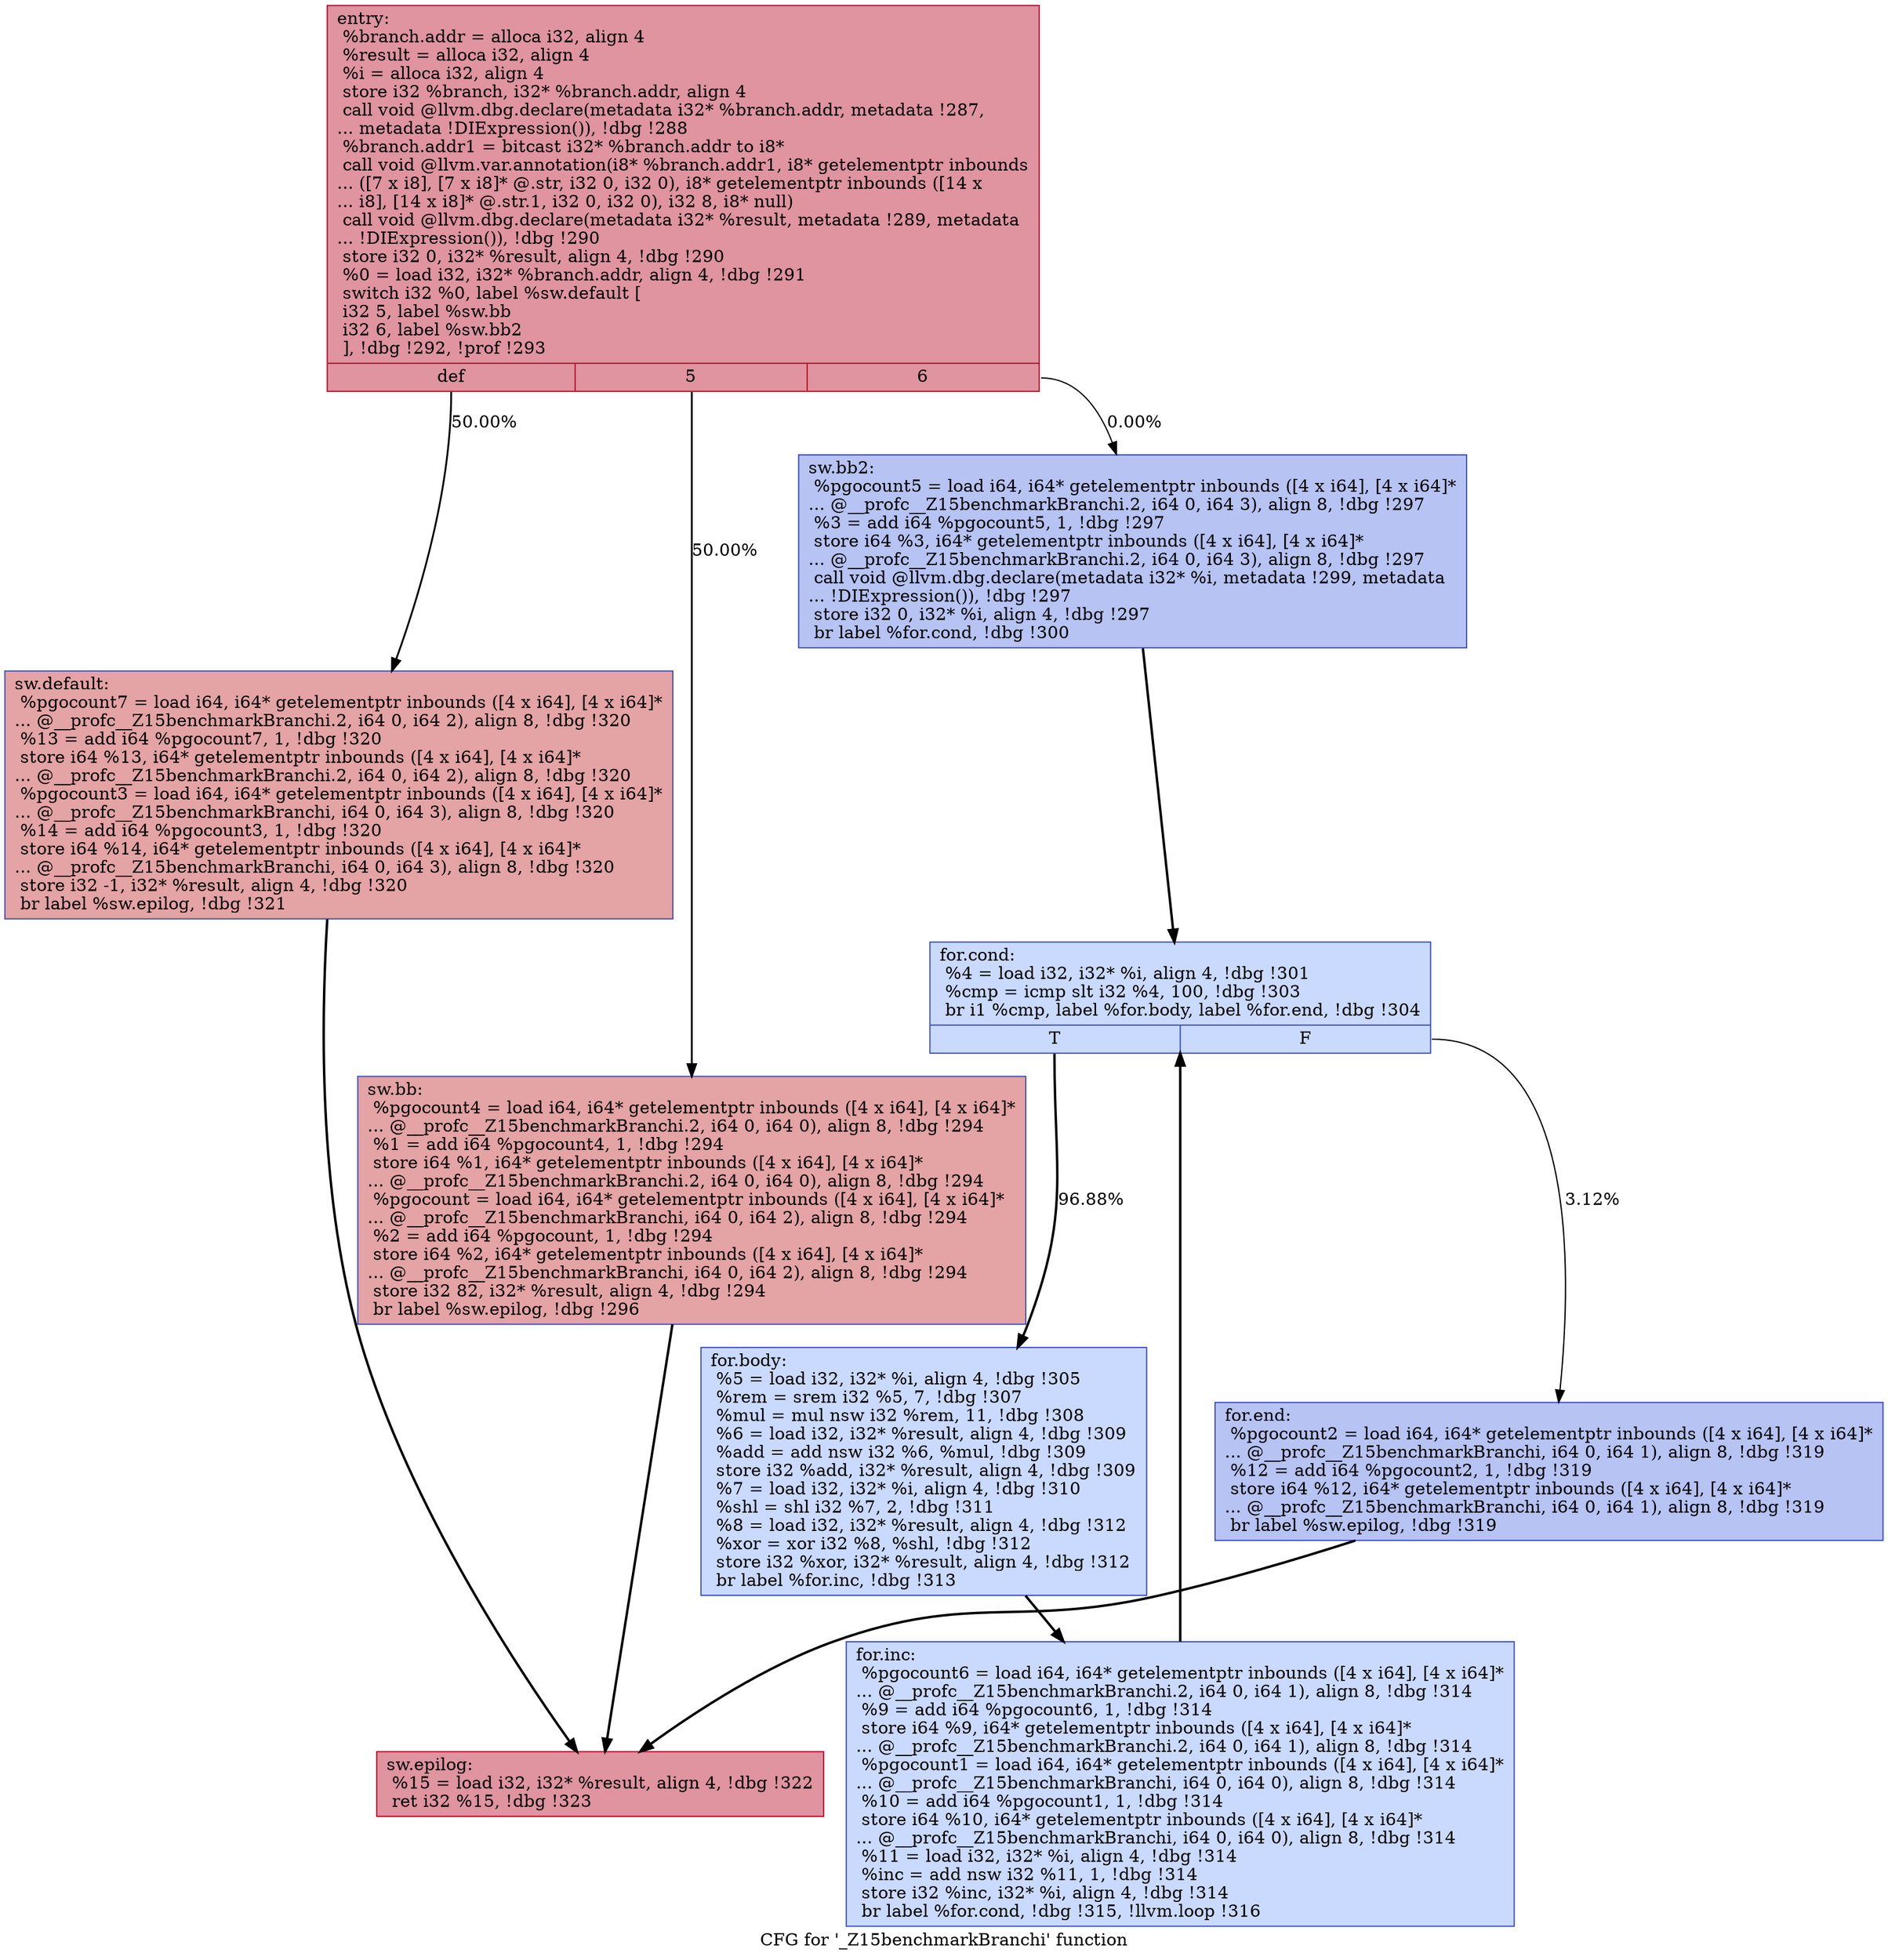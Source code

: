 digraph "CFG for '_Z15benchmarkBranchi' function" {
	label="CFG for '_Z15benchmarkBranchi' function";

	Node0x55d77d795d70 [shape=record,color="#b70d28ff", style=filled, fillcolor="#b70d2870",label="{entry:\l  %branch.addr = alloca i32, align 4\l  %result = alloca i32, align 4\l  %i = alloca i32, align 4\l  store i32 %branch, i32* %branch.addr, align 4\l  call void @llvm.dbg.declare(metadata i32* %branch.addr, metadata !287,\l... metadata !DIExpression()), !dbg !288\l  %branch.addr1 = bitcast i32* %branch.addr to i8*\l  call void @llvm.var.annotation(i8* %branch.addr1, i8* getelementptr inbounds\l... ([7 x i8], [7 x i8]* @.str, i32 0, i32 0), i8* getelementptr inbounds ([14 x\l... i8], [14 x i8]* @.str.1, i32 0, i32 0), i32 8, i8* null)\l  call void @llvm.dbg.declare(metadata i32* %result, metadata !289, metadata\l... !DIExpression()), !dbg !290\l  store i32 0, i32* %result, align 4, !dbg !290\l  %0 = load i32, i32* %branch.addr, align 4, !dbg !291\l  switch i32 %0, label %sw.default [\l    i32 5, label %sw.bb\l    i32 6, label %sw.bb2\l  ], !dbg !292, !prof !293\l|{<s0>def|<s1>5|<s2>6}}"];
	Node0x55d77d795d70:s0 -> Node0x55d77d795fa0[label="50.00%" penwidth=1.50];
	Node0x55d77d795d70:s1 -> Node0x55d77d795dc0[label="50.00%" penwidth=1.50];
	Node0x55d77d795d70:s2 -> Node0x55d77d795e10[label="0.00%" penwidth=1.00];
	Node0x55d77d795dc0 [shape=record,color="#3d50c3ff", style=filled, fillcolor="#c32e3170",label="{sw.bb:                                            \l  %pgocount4 = load i64, i64* getelementptr inbounds ([4 x i64], [4 x i64]*\l... @__profc__Z15benchmarkBranchi.2, i64 0, i64 0), align 8, !dbg !294\l  %1 = add i64 %pgocount4, 1, !dbg !294\l  store i64 %1, i64* getelementptr inbounds ([4 x i64], [4 x i64]*\l... @__profc__Z15benchmarkBranchi.2, i64 0, i64 0), align 8, !dbg !294\l  %pgocount = load i64, i64* getelementptr inbounds ([4 x i64], [4 x i64]*\l... @__profc__Z15benchmarkBranchi, i64 0, i64 2), align 8, !dbg !294\l  %2 = add i64 %pgocount, 1, !dbg !294\l  store i64 %2, i64* getelementptr inbounds ([4 x i64], [4 x i64]*\l... @__profc__Z15benchmarkBranchi, i64 0, i64 2), align 8, !dbg !294\l  store i32 82, i32* %result, align 4, !dbg !294\l  br label %sw.epilog, !dbg !296\l}"];
	Node0x55d77d795dc0 -> Node0x55d77d795ff0[penwidth=2];
	Node0x55d77d795e10 [shape=record,color="#3d50c3ff", style=filled, fillcolor="#5977e370",label="{sw.bb2:                                           \l  %pgocount5 = load i64, i64* getelementptr inbounds ([4 x i64], [4 x i64]*\l... @__profc__Z15benchmarkBranchi.2, i64 0, i64 3), align 8, !dbg !297\l  %3 = add i64 %pgocount5, 1, !dbg !297\l  store i64 %3, i64* getelementptr inbounds ([4 x i64], [4 x i64]*\l... @__profc__Z15benchmarkBranchi.2, i64 0, i64 3), align 8, !dbg !297\l  call void @llvm.dbg.declare(metadata i32* %i, metadata !299, metadata\l... !DIExpression()), !dbg !297\l  store i32 0, i32* %i, align 4, !dbg !297\l  br label %for.cond, !dbg !300\l}"];
	Node0x55d77d795e10 -> Node0x55d77d795e60[penwidth=2];
	Node0x55d77d795e60 [shape=record,color="#3d50c3ff", style=filled, fillcolor="#88abfd70",label="{for.cond:                                         \l  %4 = load i32, i32* %i, align 4, !dbg !301\l  %cmp = icmp slt i32 %4, 100, !dbg !303\l  br i1 %cmp, label %for.body, label %for.end, !dbg !304\l|{<s0>T|<s1>F}}"];
	Node0x55d77d795e60:s0 -> Node0x55d77d795eb0[label="96.88%" penwidth=1.97];
	Node0x55d77d795e60:s1 -> Node0x55d77d795f50[label="3.12%" penwidth=1.03];
	Node0x55d77d795eb0 [shape=record,color="#3d50c3ff", style=filled, fillcolor="#88abfd70",label="{for.body:                                         \l  %5 = load i32, i32* %i, align 4, !dbg !305\l  %rem = srem i32 %5, 7, !dbg !307\l  %mul = mul nsw i32 %rem, 11, !dbg !308\l  %6 = load i32, i32* %result, align 4, !dbg !309\l  %add = add nsw i32 %6, %mul, !dbg !309\l  store i32 %add, i32* %result, align 4, !dbg !309\l  %7 = load i32, i32* %i, align 4, !dbg !310\l  %shl = shl i32 %7, 2, !dbg !311\l  %8 = load i32, i32* %result, align 4, !dbg !312\l  %xor = xor i32 %8, %shl, !dbg !312\l  store i32 %xor, i32* %result, align 4, !dbg !312\l  br label %for.inc, !dbg !313\l}"];
	Node0x55d77d795eb0 -> Node0x55d77d795f00[penwidth=2];
	Node0x55d77d795f00 [shape=record,color="#3d50c3ff", style=filled, fillcolor="#88abfd70",label="{for.inc:                                          \l  %pgocount6 = load i64, i64* getelementptr inbounds ([4 x i64], [4 x i64]*\l... @__profc__Z15benchmarkBranchi.2, i64 0, i64 1), align 8, !dbg !314\l  %9 = add i64 %pgocount6, 1, !dbg !314\l  store i64 %9, i64* getelementptr inbounds ([4 x i64], [4 x i64]*\l... @__profc__Z15benchmarkBranchi.2, i64 0, i64 1), align 8, !dbg !314\l  %pgocount1 = load i64, i64* getelementptr inbounds ([4 x i64], [4 x i64]*\l... @__profc__Z15benchmarkBranchi, i64 0, i64 0), align 8, !dbg !314\l  %10 = add i64 %pgocount1, 1, !dbg !314\l  store i64 %10, i64* getelementptr inbounds ([4 x i64], [4 x i64]*\l... @__profc__Z15benchmarkBranchi, i64 0, i64 0), align 8, !dbg !314\l  %11 = load i32, i32* %i, align 4, !dbg !314\l  %inc = add nsw i32 %11, 1, !dbg !314\l  store i32 %inc, i32* %i, align 4, !dbg !314\l  br label %for.cond, !dbg !315, !llvm.loop !316\l}"];
	Node0x55d77d795f00 -> Node0x55d77d795e60[penwidth=2];
	Node0x55d77d795f50 [shape=record,color="#3d50c3ff", style=filled, fillcolor="#5977e370",label="{for.end:                                          \l  %pgocount2 = load i64, i64* getelementptr inbounds ([4 x i64], [4 x i64]*\l... @__profc__Z15benchmarkBranchi, i64 0, i64 1), align 8, !dbg !319\l  %12 = add i64 %pgocount2, 1, !dbg !319\l  store i64 %12, i64* getelementptr inbounds ([4 x i64], [4 x i64]*\l... @__profc__Z15benchmarkBranchi, i64 0, i64 1), align 8, !dbg !319\l  br label %sw.epilog, !dbg !319\l}"];
	Node0x55d77d795f50 -> Node0x55d77d795ff0[penwidth=2];
	Node0x55d77d795fa0 [shape=record,color="#3d50c3ff", style=filled, fillcolor="#c32e3170",label="{sw.default:                                       \l  %pgocount7 = load i64, i64* getelementptr inbounds ([4 x i64], [4 x i64]*\l... @__profc__Z15benchmarkBranchi.2, i64 0, i64 2), align 8, !dbg !320\l  %13 = add i64 %pgocount7, 1, !dbg !320\l  store i64 %13, i64* getelementptr inbounds ([4 x i64], [4 x i64]*\l... @__profc__Z15benchmarkBranchi.2, i64 0, i64 2), align 8, !dbg !320\l  %pgocount3 = load i64, i64* getelementptr inbounds ([4 x i64], [4 x i64]*\l... @__profc__Z15benchmarkBranchi, i64 0, i64 3), align 8, !dbg !320\l  %14 = add i64 %pgocount3, 1, !dbg !320\l  store i64 %14, i64* getelementptr inbounds ([4 x i64], [4 x i64]*\l... @__profc__Z15benchmarkBranchi, i64 0, i64 3), align 8, !dbg !320\l  store i32 -1, i32* %result, align 4, !dbg !320\l  br label %sw.epilog, !dbg !321\l}"];
	Node0x55d77d795fa0 -> Node0x55d77d795ff0[penwidth=2];
	Node0x55d77d795ff0 [shape=record,color="#b70d28ff", style=filled, fillcolor="#b70d2870",label="{sw.epilog:                                        \l  %15 = load i32, i32* %result, align 4, !dbg !322\l  ret i32 %15, !dbg !323\l}"];
}
